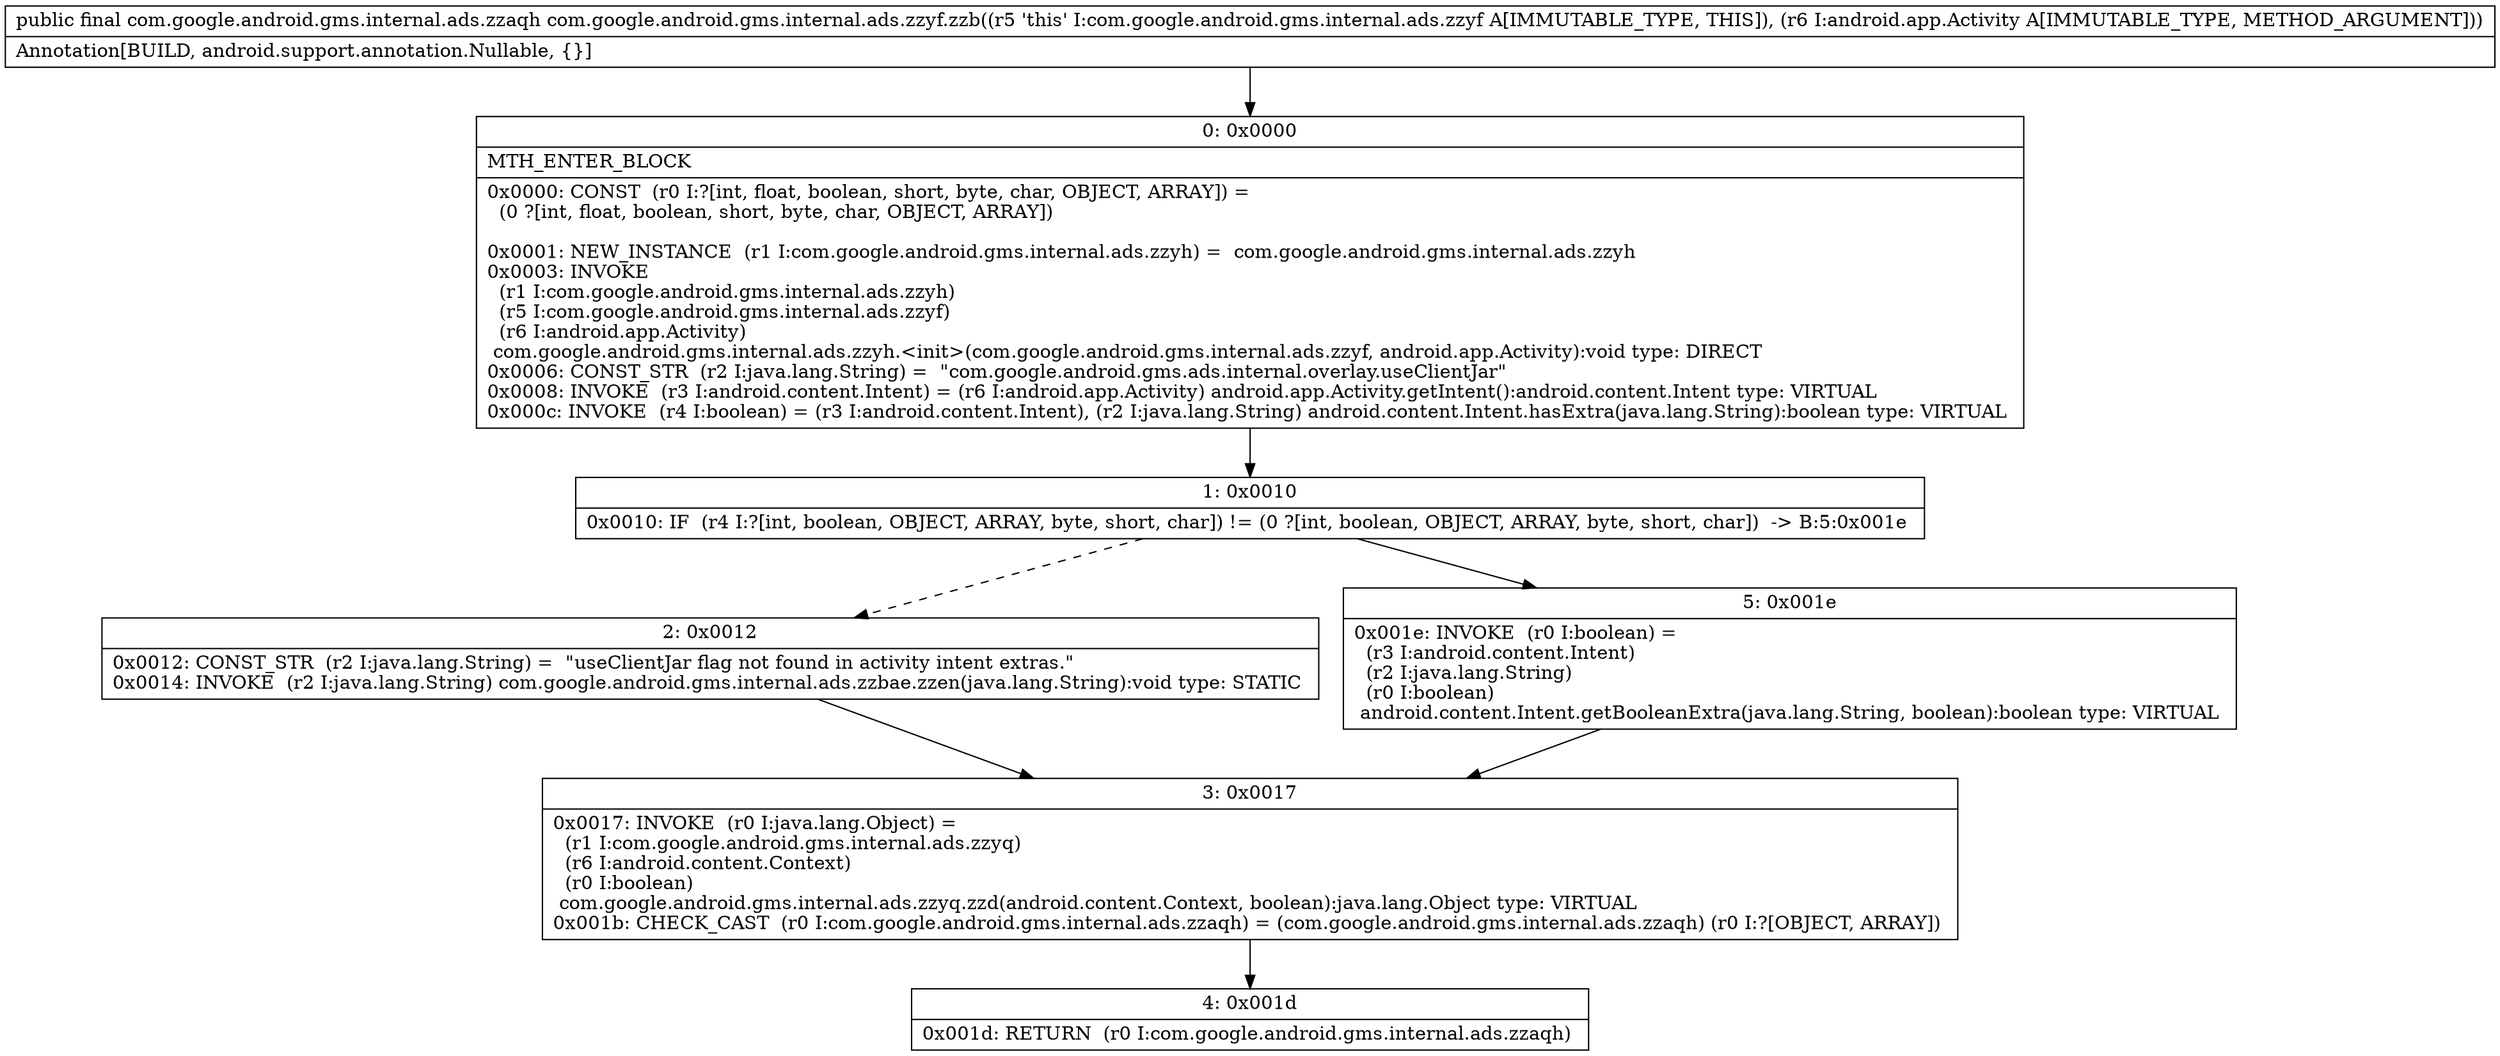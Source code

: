 digraph "CFG forcom.google.android.gms.internal.ads.zzyf.zzb(Landroid\/app\/Activity;)Lcom\/google\/android\/gms\/internal\/ads\/zzaqh;" {
Node_0 [shape=record,label="{0\:\ 0x0000|MTH_ENTER_BLOCK\l|0x0000: CONST  (r0 I:?[int, float, boolean, short, byte, char, OBJECT, ARRAY]) = \l  (0 ?[int, float, boolean, short, byte, char, OBJECT, ARRAY])\l \l0x0001: NEW_INSTANCE  (r1 I:com.google.android.gms.internal.ads.zzyh) =  com.google.android.gms.internal.ads.zzyh \l0x0003: INVOKE  \l  (r1 I:com.google.android.gms.internal.ads.zzyh)\l  (r5 I:com.google.android.gms.internal.ads.zzyf)\l  (r6 I:android.app.Activity)\l com.google.android.gms.internal.ads.zzyh.\<init\>(com.google.android.gms.internal.ads.zzyf, android.app.Activity):void type: DIRECT \l0x0006: CONST_STR  (r2 I:java.lang.String) =  \"com.google.android.gms.ads.internal.overlay.useClientJar\" \l0x0008: INVOKE  (r3 I:android.content.Intent) = (r6 I:android.app.Activity) android.app.Activity.getIntent():android.content.Intent type: VIRTUAL \l0x000c: INVOKE  (r4 I:boolean) = (r3 I:android.content.Intent), (r2 I:java.lang.String) android.content.Intent.hasExtra(java.lang.String):boolean type: VIRTUAL \l}"];
Node_1 [shape=record,label="{1\:\ 0x0010|0x0010: IF  (r4 I:?[int, boolean, OBJECT, ARRAY, byte, short, char]) != (0 ?[int, boolean, OBJECT, ARRAY, byte, short, char])  \-\> B:5:0x001e \l}"];
Node_2 [shape=record,label="{2\:\ 0x0012|0x0012: CONST_STR  (r2 I:java.lang.String) =  \"useClientJar flag not found in activity intent extras.\" \l0x0014: INVOKE  (r2 I:java.lang.String) com.google.android.gms.internal.ads.zzbae.zzen(java.lang.String):void type: STATIC \l}"];
Node_3 [shape=record,label="{3\:\ 0x0017|0x0017: INVOKE  (r0 I:java.lang.Object) = \l  (r1 I:com.google.android.gms.internal.ads.zzyq)\l  (r6 I:android.content.Context)\l  (r0 I:boolean)\l com.google.android.gms.internal.ads.zzyq.zzd(android.content.Context, boolean):java.lang.Object type: VIRTUAL \l0x001b: CHECK_CAST  (r0 I:com.google.android.gms.internal.ads.zzaqh) = (com.google.android.gms.internal.ads.zzaqh) (r0 I:?[OBJECT, ARRAY]) \l}"];
Node_4 [shape=record,label="{4\:\ 0x001d|0x001d: RETURN  (r0 I:com.google.android.gms.internal.ads.zzaqh) \l}"];
Node_5 [shape=record,label="{5\:\ 0x001e|0x001e: INVOKE  (r0 I:boolean) = \l  (r3 I:android.content.Intent)\l  (r2 I:java.lang.String)\l  (r0 I:boolean)\l android.content.Intent.getBooleanExtra(java.lang.String, boolean):boolean type: VIRTUAL \l}"];
MethodNode[shape=record,label="{public final com.google.android.gms.internal.ads.zzaqh com.google.android.gms.internal.ads.zzyf.zzb((r5 'this' I:com.google.android.gms.internal.ads.zzyf A[IMMUTABLE_TYPE, THIS]), (r6 I:android.app.Activity A[IMMUTABLE_TYPE, METHOD_ARGUMENT]))  | Annotation[BUILD, android.support.annotation.Nullable, \{\}]\l}"];
MethodNode -> Node_0;
Node_0 -> Node_1;
Node_1 -> Node_2[style=dashed];
Node_1 -> Node_5;
Node_2 -> Node_3;
Node_3 -> Node_4;
Node_5 -> Node_3;
}

